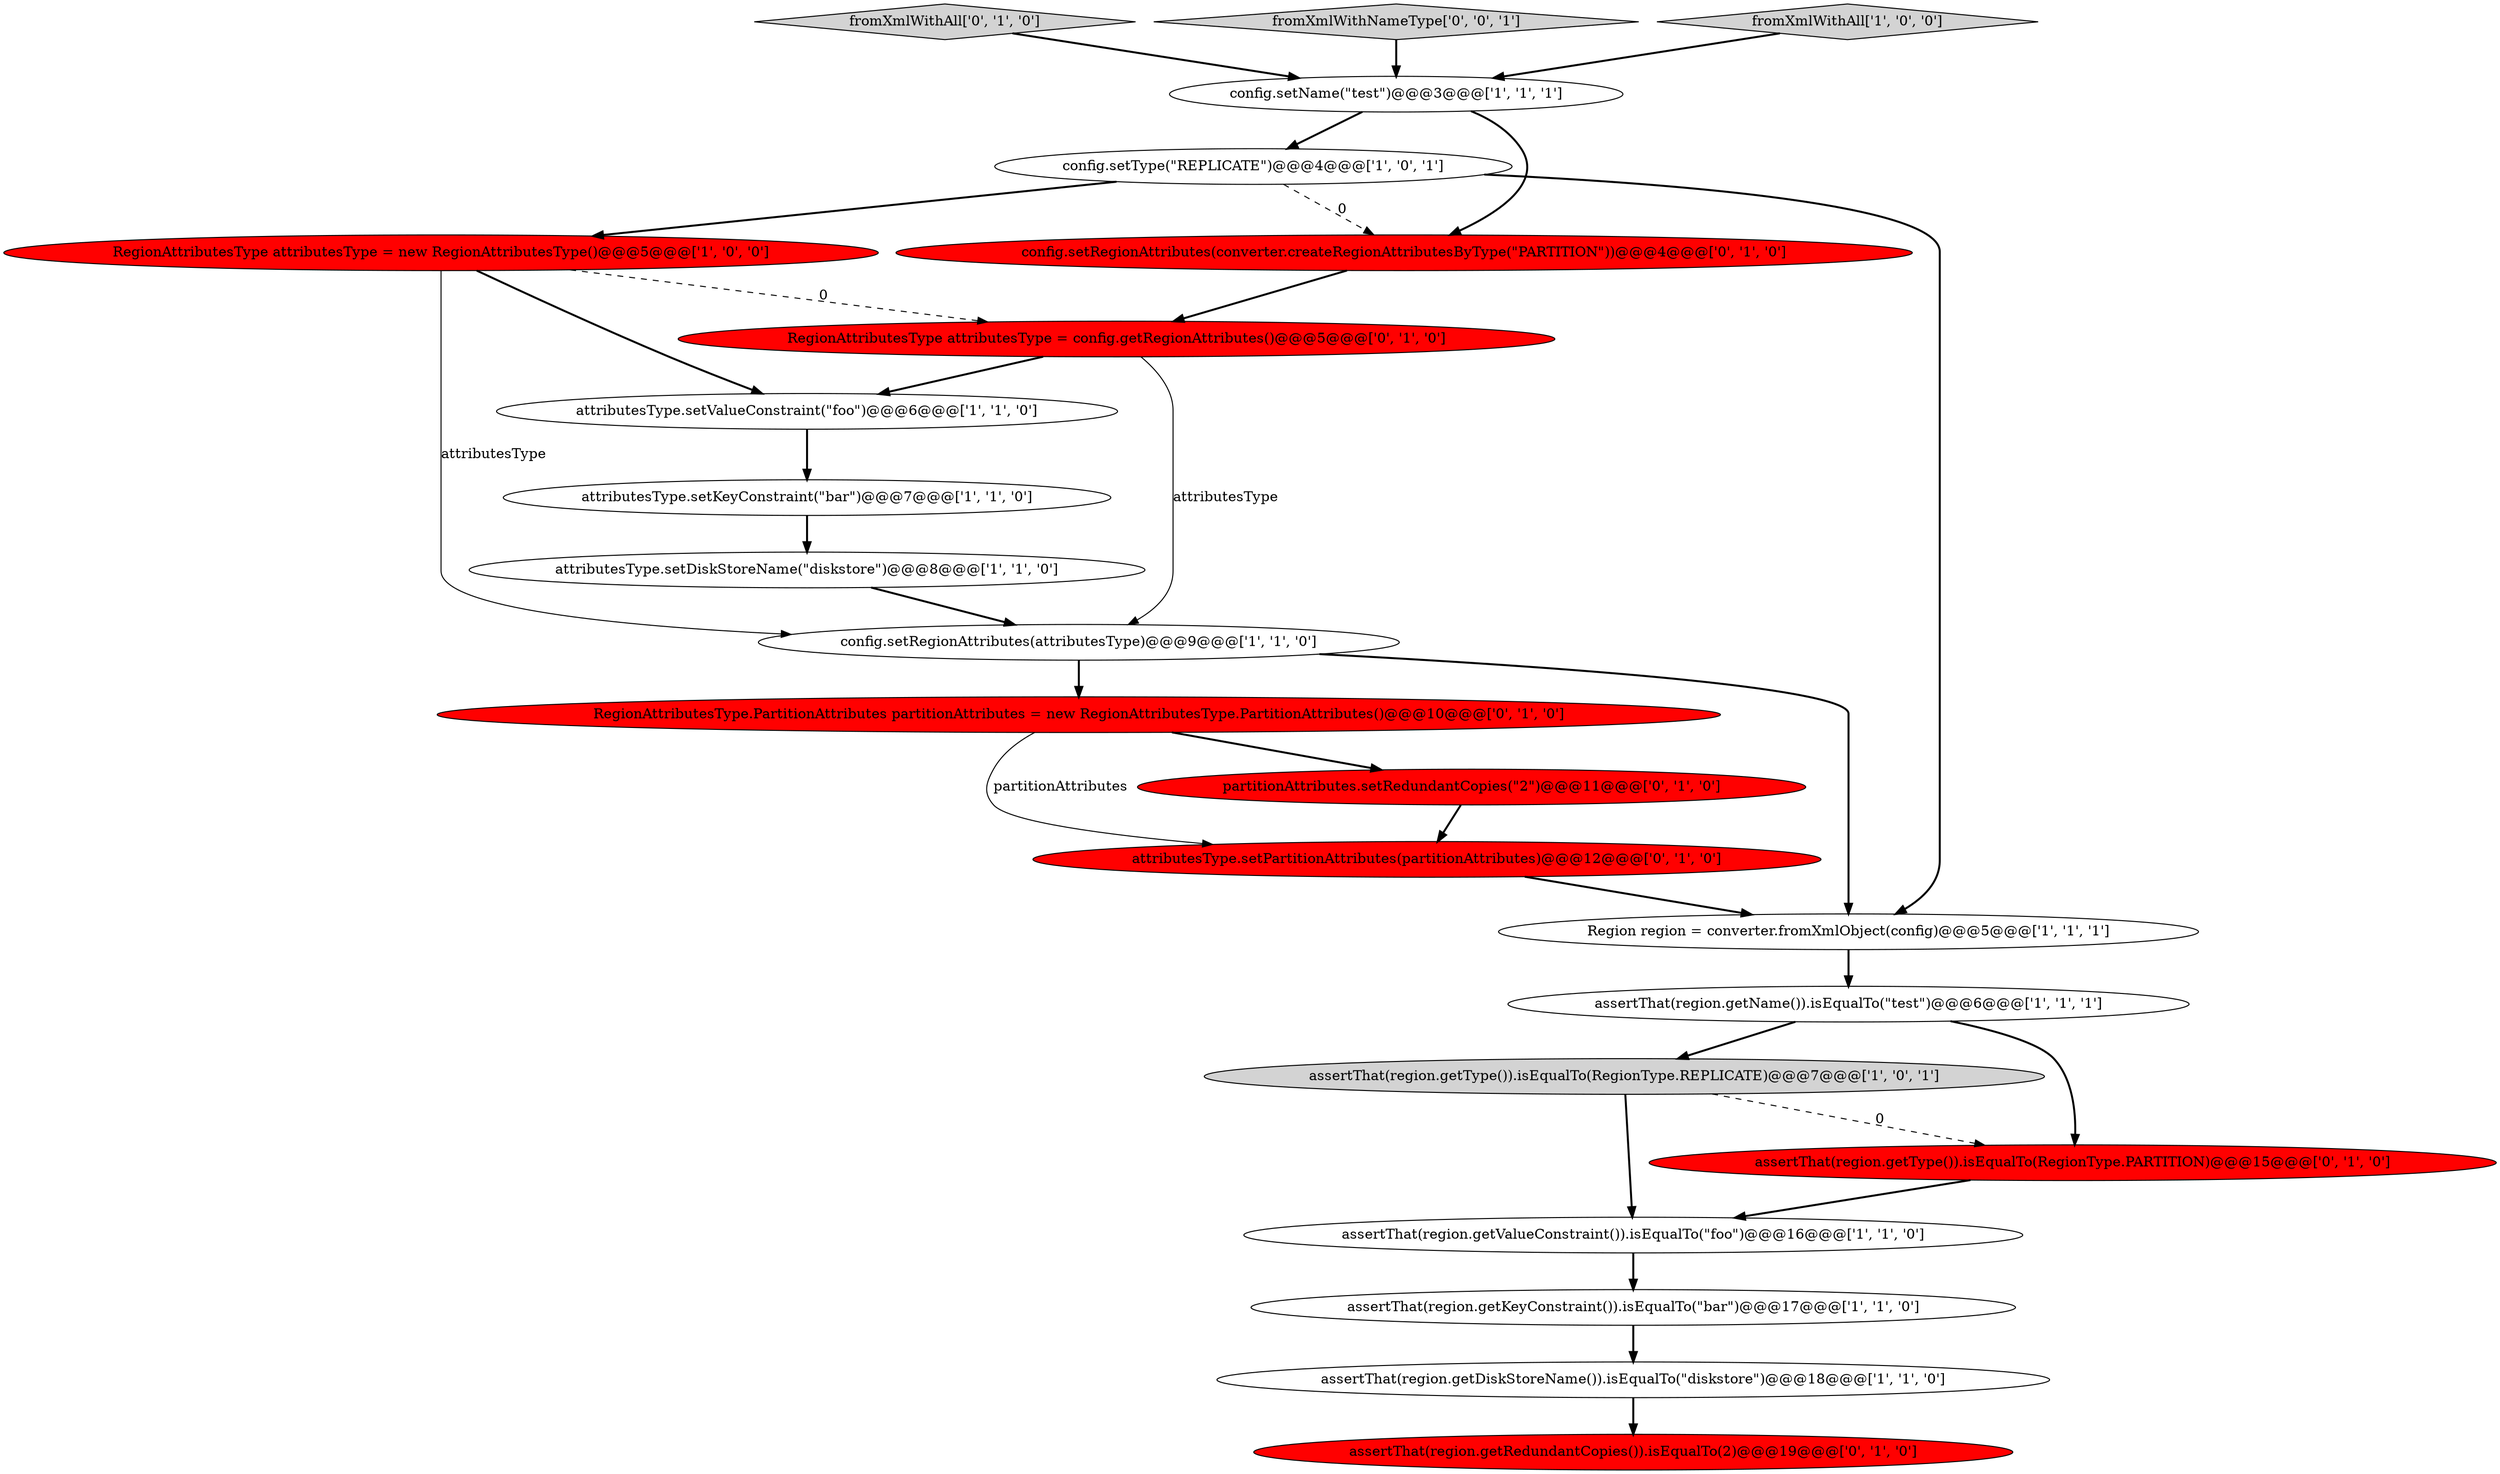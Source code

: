 digraph {
7 [style = filled, label = "RegionAttributesType attributesType = new RegionAttributesType()@@@5@@@['1', '0', '0']", fillcolor = red, shape = ellipse image = "AAA1AAABBB1BBB"];
6 [style = filled, label = "attributesType.setValueConstraint(\"foo\")@@@6@@@['1', '1', '0']", fillcolor = white, shape = ellipse image = "AAA0AAABBB1BBB"];
20 [style = filled, label = "fromXmlWithAll['0', '1', '0']", fillcolor = lightgray, shape = diamond image = "AAA0AAABBB2BBB"];
0 [style = filled, label = "config.setName(\"test\")@@@3@@@['1', '1', '1']", fillcolor = white, shape = ellipse image = "AAA0AAABBB1BBB"];
19 [style = filled, label = "attributesType.setPartitionAttributes(partitionAttributes)@@@12@@@['0', '1', '0']", fillcolor = red, shape = ellipse image = "AAA1AAABBB2BBB"];
12 [style = filled, label = "attributesType.setDiskStoreName(\"diskstore\")@@@8@@@['1', '1', '0']", fillcolor = white, shape = ellipse image = "AAA0AAABBB1BBB"];
5 [style = filled, label = "Region region = converter.fromXmlObject(config)@@@5@@@['1', '1', '1']", fillcolor = white, shape = ellipse image = "AAA0AAABBB1BBB"];
8 [style = filled, label = "attributesType.setKeyConstraint(\"bar\")@@@7@@@['1', '1', '0']", fillcolor = white, shape = ellipse image = "AAA0AAABBB1BBB"];
13 [style = filled, label = "assertThat(region.getType()).isEqualTo(RegionType.REPLICATE)@@@7@@@['1', '0', '1']", fillcolor = lightgray, shape = ellipse image = "AAA0AAABBB1BBB"];
10 [style = filled, label = "config.setRegionAttributes(attributesType)@@@9@@@['1', '1', '0']", fillcolor = white, shape = ellipse image = "AAA0AAABBB1BBB"];
2 [style = filled, label = "assertThat(region.getName()).isEqualTo(\"test\")@@@6@@@['1', '1', '1']", fillcolor = white, shape = ellipse image = "AAA0AAABBB1BBB"];
11 [style = filled, label = "assertThat(region.getValueConstraint()).isEqualTo(\"foo\")@@@16@@@['1', '1', '0']", fillcolor = white, shape = ellipse image = "AAA0AAABBB1BBB"];
14 [style = filled, label = "RegionAttributesType attributesType = config.getRegionAttributes()@@@5@@@['0', '1', '0']", fillcolor = red, shape = ellipse image = "AAA1AAABBB2BBB"];
17 [style = filled, label = "assertThat(region.getRedundantCopies()).isEqualTo(2)@@@19@@@['0', '1', '0']", fillcolor = red, shape = ellipse image = "AAA1AAABBB2BBB"];
22 [style = filled, label = "fromXmlWithNameType['0', '0', '1']", fillcolor = lightgray, shape = diamond image = "AAA0AAABBB3BBB"];
21 [style = filled, label = "config.setRegionAttributes(converter.createRegionAttributesByType(\"PARTITION\"))@@@4@@@['0', '1', '0']", fillcolor = red, shape = ellipse image = "AAA1AAABBB2BBB"];
1 [style = filled, label = "assertThat(region.getKeyConstraint()).isEqualTo(\"bar\")@@@17@@@['1', '1', '0']", fillcolor = white, shape = ellipse image = "AAA0AAABBB1BBB"];
4 [style = filled, label = "fromXmlWithAll['1', '0', '0']", fillcolor = lightgray, shape = diamond image = "AAA0AAABBB1BBB"];
9 [style = filled, label = "config.setType(\"REPLICATE\")@@@4@@@['1', '0', '1']", fillcolor = white, shape = ellipse image = "AAA0AAABBB1BBB"];
3 [style = filled, label = "assertThat(region.getDiskStoreName()).isEqualTo(\"diskstore\")@@@18@@@['1', '1', '0']", fillcolor = white, shape = ellipse image = "AAA0AAABBB1BBB"];
16 [style = filled, label = "assertThat(region.getType()).isEqualTo(RegionType.PARTITION)@@@15@@@['0', '1', '0']", fillcolor = red, shape = ellipse image = "AAA1AAABBB2BBB"];
15 [style = filled, label = "RegionAttributesType.PartitionAttributes partitionAttributes = new RegionAttributesType.PartitionAttributes()@@@10@@@['0', '1', '0']", fillcolor = red, shape = ellipse image = "AAA1AAABBB2BBB"];
18 [style = filled, label = "partitionAttributes.setRedundantCopies(\"2\")@@@11@@@['0', '1', '0']", fillcolor = red, shape = ellipse image = "AAA1AAABBB2BBB"];
0->9 [style = bold, label=""];
16->11 [style = bold, label=""];
10->15 [style = bold, label=""];
11->1 [style = bold, label=""];
7->14 [style = dashed, label="0"];
20->0 [style = bold, label=""];
14->10 [style = solid, label="attributesType"];
1->3 [style = bold, label=""];
18->19 [style = bold, label=""];
0->21 [style = bold, label=""];
9->7 [style = bold, label=""];
13->11 [style = bold, label=""];
15->18 [style = bold, label=""];
4->0 [style = bold, label=""];
2->13 [style = bold, label=""];
19->5 [style = bold, label=""];
5->2 [style = bold, label=""];
12->10 [style = bold, label=""];
10->5 [style = bold, label=""];
22->0 [style = bold, label=""];
15->19 [style = solid, label="partitionAttributes"];
9->21 [style = dashed, label="0"];
7->6 [style = bold, label=""];
6->8 [style = bold, label=""];
13->16 [style = dashed, label="0"];
9->5 [style = bold, label=""];
3->17 [style = bold, label=""];
7->10 [style = solid, label="attributesType"];
14->6 [style = bold, label=""];
8->12 [style = bold, label=""];
21->14 [style = bold, label=""];
2->16 [style = bold, label=""];
}
